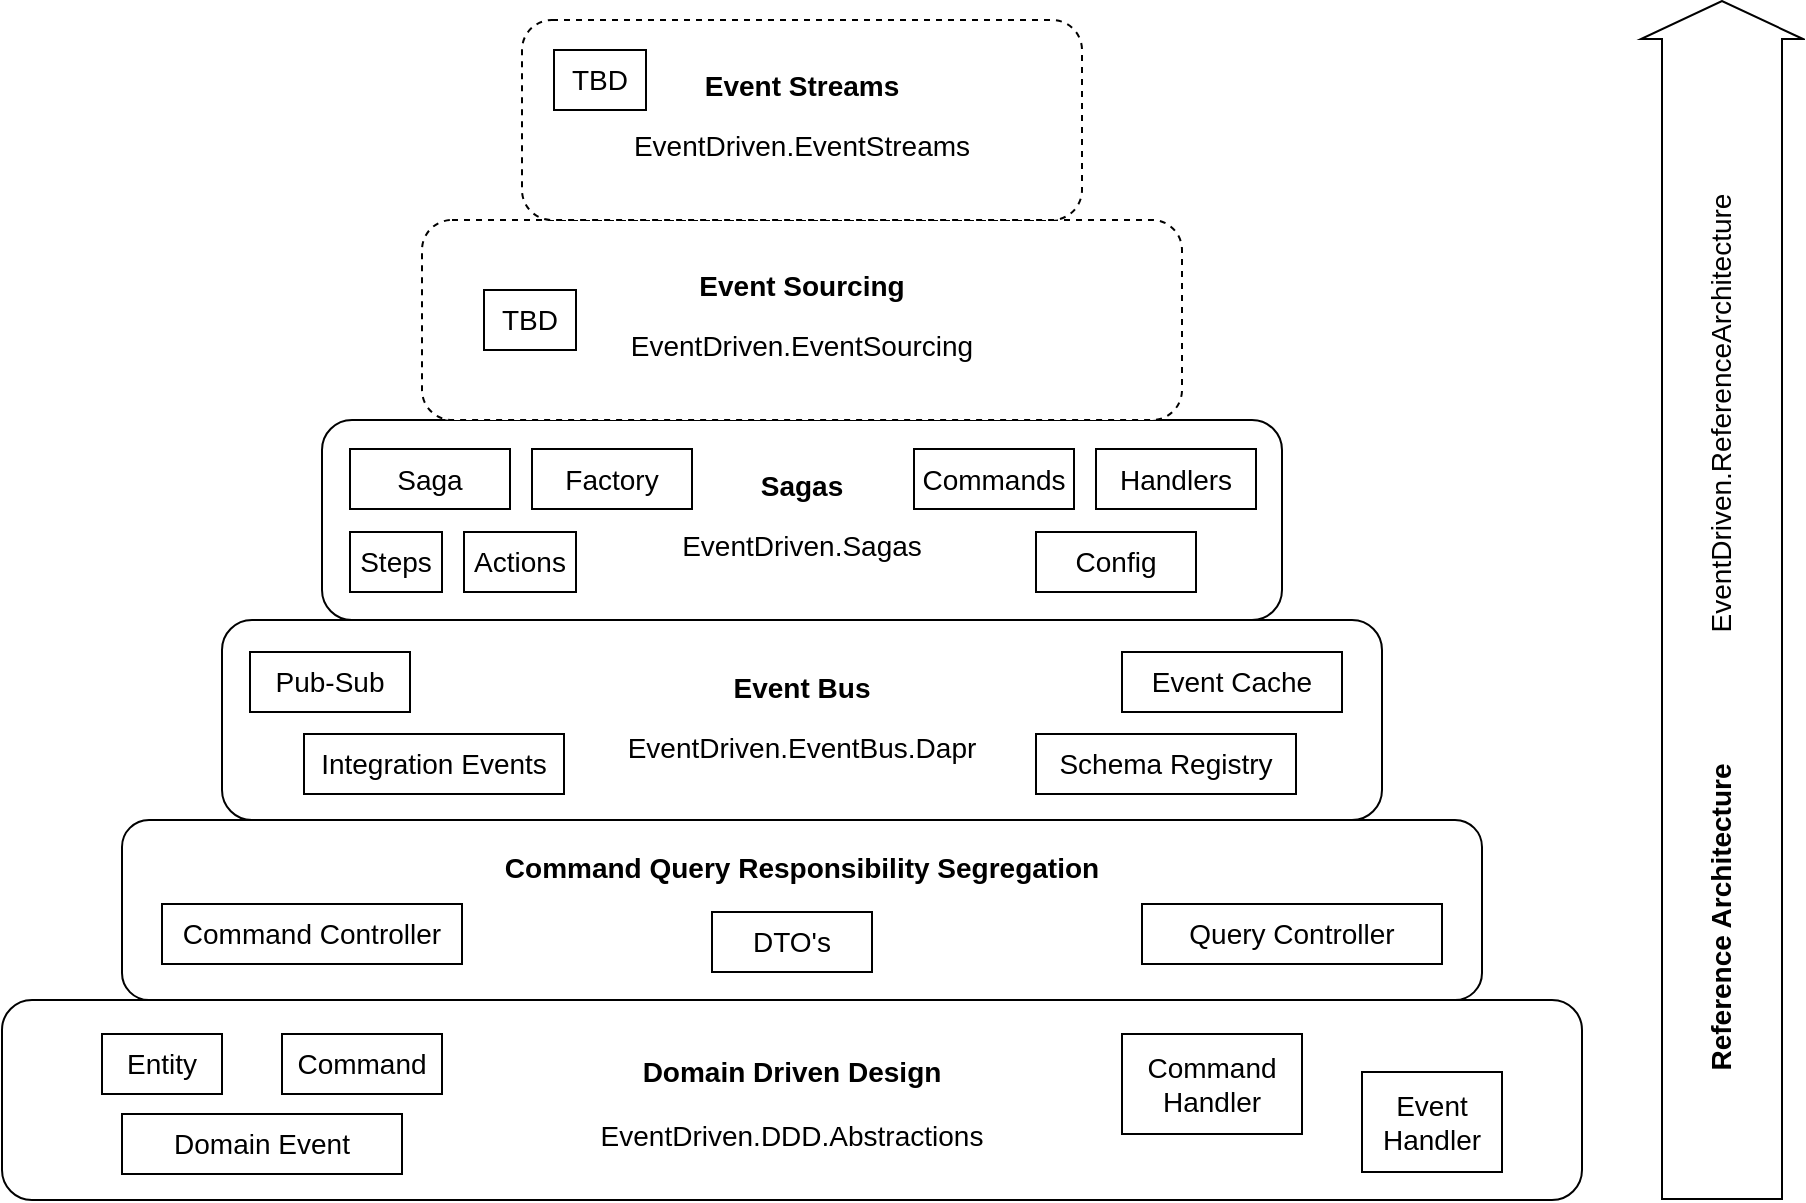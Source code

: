 <mxfile version="16.2.2" type="device"><diagram id="6eg_ZmKDZLaRBou6cUBH" name="Page-1"><mxGraphModel dx="1298" dy="840" grid="1" gridSize="10" guides="1" tooltips="1" connect="1" arrows="1" fold="1" page="1" pageScale="1" pageWidth="1100" pageHeight="850" math="0" shadow="0"><root><mxCell id="0"/><mxCell id="1" parent="0"/><mxCell id="gTAU8Pv18TNXqvV6wRYk-1" value="" style="rounded=1;whiteSpace=wrap;html=1;" parent="1" vertex="1"><mxGeometry x="80" y="540" width="790" height="100" as="geometry"/></mxCell><mxCell id="gTAU8Pv18TNXqvV6wRYk-2" value="Domain Driven Design" style="text;html=1;strokeColor=none;fillColor=none;align=center;verticalAlign=middle;whiteSpace=wrap;rounded=0;fontSize=14;fontStyle=1;fontColor=#000000;" parent="1" vertex="1"><mxGeometry x="80" y="561" width="790" height="30" as="geometry"/></mxCell><mxCell id="gTAU8Pv18TNXqvV6wRYk-3" value="EventDriven.DDD.Abstractions" style="text;html=1;strokeColor=none;fillColor=none;align=center;verticalAlign=middle;whiteSpace=wrap;rounded=0;fontSize=14;fontStyle=0;fontColor=#000000;" parent="1" vertex="1"><mxGeometry x="80" y="593" width="790" height="30" as="geometry"/></mxCell><mxCell id="gTAU8Pv18TNXqvV6wRYk-4" value="Entity" style="rounded=0;whiteSpace=wrap;html=1;fontSize=14;" parent="1" vertex="1"><mxGeometry x="130" y="557" width="60" height="30" as="geometry"/></mxCell><mxCell id="gTAU8Pv18TNXqvV6wRYk-5" value="Command" style="rounded=0;whiteSpace=wrap;html=1;fontSize=14;" parent="1" vertex="1"><mxGeometry x="220" y="557" width="80" height="30" as="geometry"/></mxCell><mxCell id="gTAU8Pv18TNXqvV6wRYk-6" value="Domain Event" style="rounded=0;whiteSpace=wrap;html=1;fontSize=14;" parent="1" vertex="1"><mxGeometry x="140" y="597" width="140" height="30" as="geometry"/></mxCell><mxCell id="gTAU8Pv18TNXqvV6wRYk-7" value="Command&lt;br&gt;Handler" style="rounded=0;whiteSpace=wrap;html=1;fontSize=14;" parent="1" vertex="1"><mxGeometry x="640" y="557" width="90" height="50" as="geometry"/></mxCell><mxCell id="gTAU8Pv18TNXqvV6wRYk-8" value="Event&lt;br&gt;Handler" style="rounded=0;whiteSpace=wrap;html=1;fontSize=14;" parent="1" vertex="1"><mxGeometry x="760" y="576" width="70" height="50" as="geometry"/></mxCell><mxCell id="gTAU8Pv18TNXqvV6wRYk-10" value="" style="rounded=1;whiteSpace=wrap;html=1;" parent="1" vertex="1"><mxGeometry x="140" y="450" width="680" height="90" as="geometry"/></mxCell><mxCell id="gTAU8Pv18TNXqvV6wRYk-11" value="Command Query Responsibility Segregation" style="text;html=1;strokeColor=none;fillColor=none;align=center;verticalAlign=middle;whiteSpace=wrap;rounded=0;fontSize=14;fontStyle=1;fontColor=#000000;" parent="1" vertex="1"><mxGeometry x="140" y="459" width="680" height="30" as="geometry"/></mxCell><mxCell id="gTAU8Pv18TNXqvV6wRYk-18" value="" style="rounded=1;whiteSpace=wrap;html=1;" parent="1" vertex="1"><mxGeometry x="190" y="350" width="580" height="100" as="geometry"/></mxCell><mxCell id="gTAU8Pv18TNXqvV6wRYk-19" value="Event Bus" style="text;html=1;strokeColor=none;fillColor=none;align=center;verticalAlign=middle;whiteSpace=wrap;rounded=0;fontSize=14;fontStyle=1;fontColor=#000000;" parent="1" vertex="1"><mxGeometry x="190" y="369" width="580" height="30" as="geometry"/></mxCell><mxCell id="gTAU8Pv18TNXqvV6wRYk-20" value="EventDriven.EventBus.Dapr" style="text;html=1;strokeColor=none;fillColor=none;align=center;verticalAlign=middle;whiteSpace=wrap;rounded=0;fontSize=14;fontStyle=0;fontColor=#000000;" parent="1" vertex="1"><mxGeometry x="190" y="399" width="580" height="30" as="geometry"/></mxCell><mxCell id="gTAU8Pv18TNXqvV6wRYk-21" value="Command Controller" style="rounded=0;whiteSpace=wrap;html=1;fontSize=14;" parent="1" vertex="1"><mxGeometry x="160" y="492" width="150" height="30" as="geometry"/></mxCell><mxCell id="gTAU8Pv18TNXqvV6wRYk-22" value="Query Controller" style="rounded=0;whiteSpace=wrap;html=1;fontSize=14;" parent="1" vertex="1"><mxGeometry x="650" y="492" width="150" height="30" as="geometry"/></mxCell><mxCell id="gTAU8Pv18TNXqvV6wRYk-23" value="DTO's" style="rounded=0;whiteSpace=wrap;html=1;fontSize=14;" parent="1" vertex="1"><mxGeometry x="435" y="496" width="80" height="30" as="geometry"/></mxCell><mxCell id="gTAU8Pv18TNXqvV6wRYk-24" value="Pub-Sub" style="rounded=0;whiteSpace=wrap;html=1;fontSize=14;" parent="1" vertex="1"><mxGeometry x="204" y="366" width="80" height="30" as="geometry"/></mxCell><mxCell id="gTAU8Pv18TNXqvV6wRYk-25" value="Event Cache" style="rounded=0;whiteSpace=wrap;html=1;fontSize=14;" parent="1" vertex="1"><mxGeometry x="640" y="366" width="110" height="30" as="geometry"/></mxCell><mxCell id="gTAU8Pv18TNXqvV6wRYk-26" value="Schema Registry" style="rounded=0;whiteSpace=wrap;html=1;fontSize=14;" parent="1" vertex="1"><mxGeometry x="597" y="407" width="130" height="30" as="geometry"/></mxCell><mxCell id="gTAU8Pv18TNXqvV6wRYk-28" value="Integration Events" style="rounded=0;whiteSpace=wrap;html=1;fontSize=14;" parent="1" vertex="1"><mxGeometry x="231" y="407" width="130" height="30" as="geometry"/></mxCell><mxCell id="gTAU8Pv18TNXqvV6wRYk-34" value="" style="rounded=1;whiteSpace=wrap;html=1;" parent="1" vertex="1"><mxGeometry x="240" y="250" width="480" height="100" as="geometry"/></mxCell><mxCell id="gTAU8Pv18TNXqvV6wRYk-35" value="Sagas" style="text;html=1;strokeColor=none;fillColor=none;align=center;verticalAlign=middle;whiteSpace=wrap;rounded=0;fontSize=14;fontStyle=1;fontColor=#000000;" parent="1" vertex="1"><mxGeometry x="240" y="268" width="480" height="30" as="geometry"/></mxCell><mxCell id="gTAU8Pv18TNXqvV6wRYk-36" value="EventDriven.Sagas" style="text;html=1;strokeColor=none;fillColor=none;align=center;verticalAlign=middle;whiteSpace=wrap;rounded=0;fontSize=14;fontStyle=0;fontColor=#000000;" parent="1" vertex="1"><mxGeometry x="240" y="298" width="480" height="30" as="geometry"/></mxCell><mxCell id="gTAU8Pv18TNXqvV6wRYk-41" value="Saga" style="rounded=0;whiteSpace=wrap;html=1;fontSize=14;" parent="1" vertex="1"><mxGeometry x="254" y="264.5" width="80" height="30" as="geometry"/></mxCell><mxCell id="gTAU8Pv18TNXqvV6wRYk-43" value="Config" style="rounded=0;whiteSpace=wrap;html=1;fontSize=14;" parent="1" vertex="1"><mxGeometry x="597" y="306" width="80" height="30" as="geometry"/></mxCell><mxCell id="gTAU8Pv18TNXqvV6wRYk-44" value="Commands" style="rounded=0;whiteSpace=wrap;html=1;fontSize=14;" parent="1" vertex="1"><mxGeometry x="536" y="264.5" width="80" height="30" as="geometry"/></mxCell><mxCell id="gTAU8Pv18TNXqvV6wRYk-45" value="Handlers" style="rounded=0;whiteSpace=wrap;html=1;fontSize=14;" parent="1" vertex="1"><mxGeometry x="627" y="264.5" width="80" height="30" as="geometry"/></mxCell><mxCell id="gTAU8Pv18TNXqvV6wRYk-46" value="Steps" style="rounded=0;whiteSpace=wrap;html=1;fontSize=14;" parent="1" vertex="1"><mxGeometry x="254" y="306" width="46" height="30" as="geometry"/></mxCell><mxCell id="gTAU8Pv18TNXqvV6wRYk-47" value="Actions" style="rounded=0;whiteSpace=wrap;html=1;fontSize=14;" parent="1" vertex="1"><mxGeometry x="311" y="306" width="56" height="30" as="geometry"/></mxCell><mxCell id="gTAU8Pv18TNXqvV6wRYk-48" value="Factory" style="rounded=0;whiteSpace=wrap;html=1;fontSize=14;" parent="1" vertex="1"><mxGeometry x="345" y="264.5" width="80" height="30" as="geometry"/></mxCell><mxCell id="gTAU8Pv18TNXqvV6wRYk-49" value="" style="rounded=1;whiteSpace=wrap;html=1;dashed=1;" parent="1" vertex="1"><mxGeometry x="290" y="150" width="380" height="100" as="geometry"/></mxCell><mxCell id="gTAU8Pv18TNXqvV6wRYk-50" value="Event Sourcing" style="text;html=1;strokeColor=none;fillColor=none;align=center;verticalAlign=middle;whiteSpace=wrap;rounded=0;fontSize=14;fontStyle=1;fontColor=#000000;" parent="1" vertex="1"><mxGeometry x="290" y="168" width="380" height="30" as="geometry"/></mxCell><mxCell id="gTAU8Pv18TNXqvV6wRYk-51" value="EventDriven.EventSourcing" style="text;html=1;strokeColor=none;fillColor=none;align=center;verticalAlign=middle;whiteSpace=wrap;rounded=0;fontSize=14;fontStyle=0;fontColor=#000000;" parent="1" vertex="1"><mxGeometry x="290" y="198" width="380" height="30" as="geometry"/></mxCell><mxCell id="gTAU8Pv18TNXqvV6wRYk-59" value="" style="rounded=1;whiteSpace=wrap;html=1;dashed=1;" parent="1" vertex="1"><mxGeometry x="340" y="50" width="280" height="100" as="geometry"/></mxCell><mxCell id="gTAU8Pv18TNXqvV6wRYk-60" value="Event Streams" style="text;html=1;strokeColor=none;fillColor=none;align=center;verticalAlign=middle;whiteSpace=wrap;rounded=0;fontSize=14;fontStyle=1;fontColor=#000000;" parent="1" vertex="1"><mxGeometry x="340" y="68" width="280" height="30" as="geometry"/></mxCell><mxCell id="gTAU8Pv18TNXqvV6wRYk-61" value="EventDriven.EventStreams" style="text;html=1;strokeColor=none;fillColor=none;align=center;verticalAlign=middle;whiteSpace=wrap;rounded=0;fontSize=14;fontStyle=0;fontColor=#000000;" parent="1" vertex="1"><mxGeometry x="340" y="98" width="280" height="30" as="geometry"/></mxCell><mxCell id="gTAU8Pv18TNXqvV6wRYk-62" value="TBD" style="rounded=0;whiteSpace=wrap;html=1;fontSize=14;" parent="1" vertex="1"><mxGeometry x="321" y="185" width="46" height="30" as="geometry"/></mxCell><mxCell id="gTAU8Pv18TNXqvV6wRYk-63" value="TBD" style="rounded=0;whiteSpace=wrap;html=1;fontSize=14;" parent="1" vertex="1"><mxGeometry x="356" y="65" width="46" height="30" as="geometry"/></mxCell><mxCell id="gTAU8Pv18TNXqvV6wRYk-64" value="" style="shape=flexArrow;endArrow=classic;html=1;rounded=0;fontSize=14;fontColor=#FF0000;width=60;" parent="1" edge="1"><mxGeometry width="50" height="50" relative="1" as="geometry"><mxPoint x="940" y="640" as="sourcePoint"/><mxPoint x="940" y="40" as="targetPoint"/></mxGeometry></mxCell><mxCell id="gTAU8Pv18TNXqvV6wRYk-66" value="Reference Architecture" style="text;html=1;strokeColor=none;fillColor=none;align=center;verticalAlign=middle;whiteSpace=wrap;rounded=0;fontSize=14;fontStyle=1;fontColor=#000000;rotation=-90;" parent="1" vertex="1"><mxGeometry x="799" y="483.5" width="280" height="30" as="geometry"/></mxCell><mxCell id="gTAU8Pv18TNXqvV6wRYk-70" value="EventDriven.ReferenceArchitecture" style="text;html=1;strokeColor=none;fillColor=none;align=center;verticalAlign=middle;whiteSpace=wrap;rounded=0;fontSize=14;fontStyle=0;fontColor=#000000;rotation=-90;" parent="1" vertex="1"><mxGeometry x="799" y="231.5" width="280" height="30" as="geometry"/></mxCell></root></mxGraphModel></diagram></mxfile>